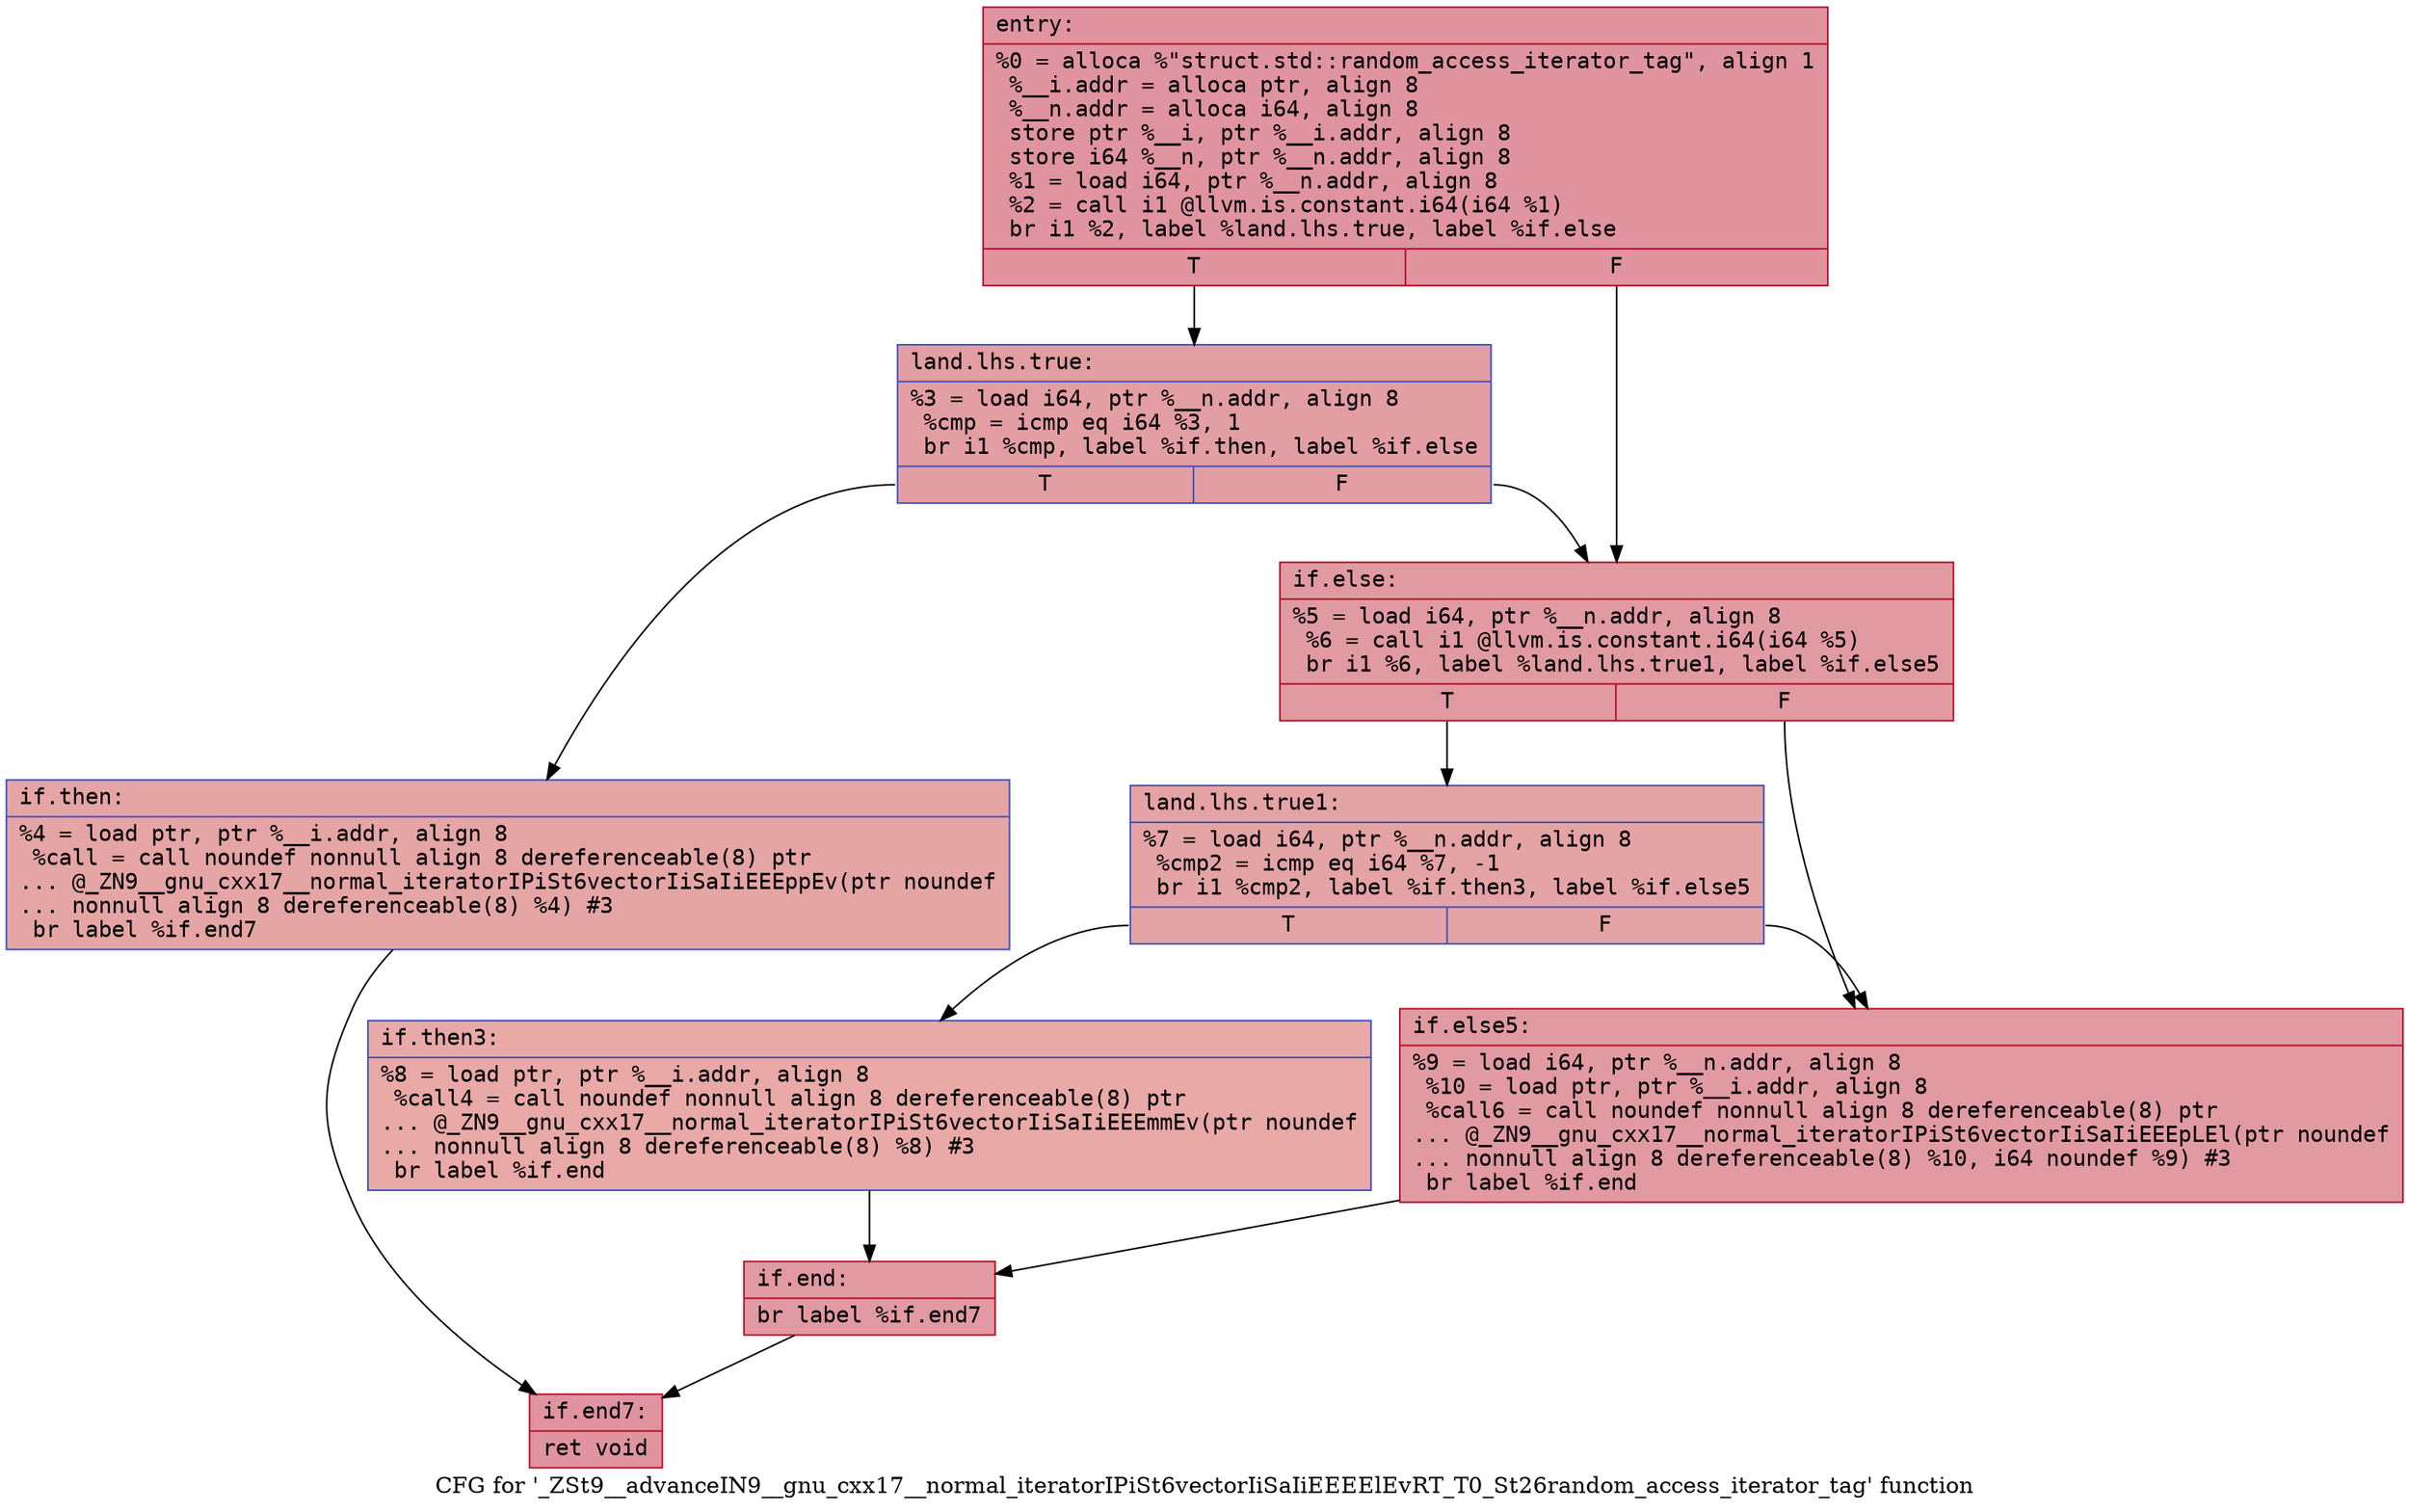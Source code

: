 digraph "CFG for '_ZSt9__advanceIN9__gnu_cxx17__normal_iteratorIPiSt6vectorIiSaIiEEEElEvRT_T0_St26random_access_iterator_tag' function" {
	label="CFG for '_ZSt9__advanceIN9__gnu_cxx17__normal_iteratorIPiSt6vectorIiSaIiEEEElEvRT_T0_St26random_access_iterator_tag' function";

	Node0x55799257e520 [shape=record,color="#b70d28ff", style=filled, fillcolor="#b70d2870" fontname="Courier",label="{entry:\l|  %0 = alloca %\"struct.std::random_access_iterator_tag\", align 1\l  %__i.addr = alloca ptr, align 8\l  %__n.addr = alloca i64, align 8\l  store ptr %__i, ptr %__i.addr, align 8\l  store i64 %__n, ptr %__n.addr, align 8\l  %1 = load i64, ptr %__n.addr, align 8\l  %2 = call i1 @llvm.is.constant.i64(i64 %1)\l  br i1 %2, label %land.lhs.true, label %if.else\l|{<s0>T|<s1>F}}"];
	Node0x55799257e520:s0 -> Node0x55799257e880[tooltip="entry -> land.lhs.true\nProbability 50.00%" ];
	Node0x55799257e520:s1 -> Node0x55799257e8d0[tooltip="entry -> if.else\nProbability 50.00%" ];
	Node0x55799257e880 [shape=record,color="#3d50c3ff", style=filled, fillcolor="#be242e70" fontname="Courier",label="{land.lhs.true:\l|  %3 = load i64, ptr %__n.addr, align 8\l  %cmp = icmp eq i64 %3, 1\l  br i1 %cmp, label %if.then, label %if.else\l|{<s0>T|<s1>F}}"];
	Node0x55799257e880:s0 -> Node0x55799257eb20[tooltip="land.lhs.true -> if.then\nProbability 50.00%" ];
	Node0x55799257e880:s1 -> Node0x55799257e8d0[tooltip="land.lhs.true -> if.else\nProbability 50.00%" ];
	Node0x55799257eb20 [shape=record,color="#3d50c3ff", style=filled, fillcolor="#c5333470" fontname="Courier",label="{if.then:\l|  %4 = load ptr, ptr %__i.addr, align 8\l  %call = call noundef nonnull align 8 dereferenceable(8) ptr\l... @_ZN9__gnu_cxx17__normal_iteratorIPiSt6vectorIiSaIiEEEppEv(ptr noundef\l... nonnull align 8 dereferenceable(8) %4) #3\l  br label %if.end7\l}"];
	Node0x55799257eb20 -> Node0x55799257ecc0[tooltip="if.then -> if.end7\nProbability 100.00%" ];
	Node0x55799257e8d0 [shape=record,color="#b70d28ff", style=filled, fillcolor="#bb1b2c70" fontname="Courier",label="{if.else:\l|  %5 = load i64, ptr %__n.addr, align 8\l  %6 = call i1 @llvm.is.constant.i64(i64 %5)\l  br i1 %6, label %land.lhs.true1, label %if.else5\l|{<s0>T|<s1>F}}"];
	Node0x55799257e8d0:s0 -> Node0x55799257f190[tooltip="if.else -> land.lhs.true1\nProbability 50.00%" ];
	Node0x55799257e8d0:s1 -> Node0x55799257f1e0[tooltip="if.else -> if.else5\nProbability 50.00%" ];
	Node0x55799257f190 [shape=record,color="#3d50c3ff", style=filled, fillcolor="#c32e3170" fontname="Courier",label="{land.lhs.true1:\l|  %7 = load i64, ptr %__n.addr, align 8\l  %cmp2 = icmp eq i64 %7, -1\l  br i1 %cmp2, label %if.then3, label %if.else5\l|{<s0>T|<s1>F}}"];
	Node0x55799257f190:s0 -> Node0x55799257f590[tooltip="land.lhs.true1 -> if.then3\nProbability 37.50%" ];
	Node0x55799257f190:s1 -> Node0x55799257f1e0[tooltip="land.lhs.true1 -> if.else5\nProbability 62.50%" ];
	Node0x55799257f590 [shape=record,color="#3d50c3ff", style=filled, fillcolor="#ca3b3770" fontname="Courier",label="{if.then3:\l|  %8 = load ptr, ptr %__i.addr, align 8\l  %call4 = call noundef nonnull align 8 dereferenceable(8) ptr\l... @_ZN9__gnu_cxx17__normal_iteratorIPiSt6vectorIiSaIiEEEmmEv(ptr noundef\l... nonnull align 8 dereferenceable(8) %8) #3\l  br label %if.end\l}"];
	Node0x55799257f590 -> Node0x55799257f740[tooltip="if.then3 -> if.end\nProbability 100.00%" ];
	Node0x55799257f1e0 [shape=record,color="#b70d28ff", style=filled, fillcolor="#bb1b2c70" fontname="Courier",label="{if.else5:\l|  %9 = load i64, ptr %__n.addr, align 8\l  %10 = load ptr, ptr %__i.addr, align 8\l  %call6 = call noundef nonnull align 8 dereferenceable(8) ptr\l... @_ZN9__gnu_cxx17__normal_iteratorIPiSt6vectorIiSaIiEEEpLEl(ptr noundef\l... nonnull align 8 dereferenceable(8) %10, i64 noundef %9) #3\l  br label %if.end\l}"];
	Node0x55799257f1e0 -> Node0x55799257f740[tooltip="if.else5 -> if.end\nProbability 100.00%" ];
	Node0x55799257f740 [shape=record,color="#b70d28ff", style=filled, fillcolor="#bb1b2c70" fontname="Courier",label="{if.end:\l|  br label %if.end7\l}"];
	Node0x55799257f740 -> Node0x55799257ecc0[tooltip="if.end -> if.end7\nProbability 100.00%" ];
	Node0x55799257ecc0 [shape=record,color="#b70d28ff", style=filled, fillcolor="#b70d2870" fontname="Courier",label="{if.end7:\l|  ret void\l}"];
}
